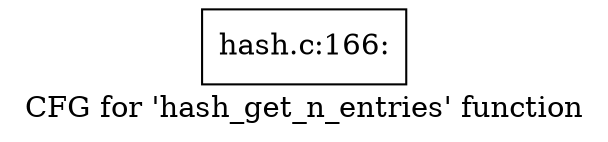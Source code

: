 digraph "CFG for 'hash_get_n_entries' function" {
	label="CFG for 'hash_get_n_entries' function";

	Node0xdd58e20 [shape=record,label="{hash.c:166:}"];
}
